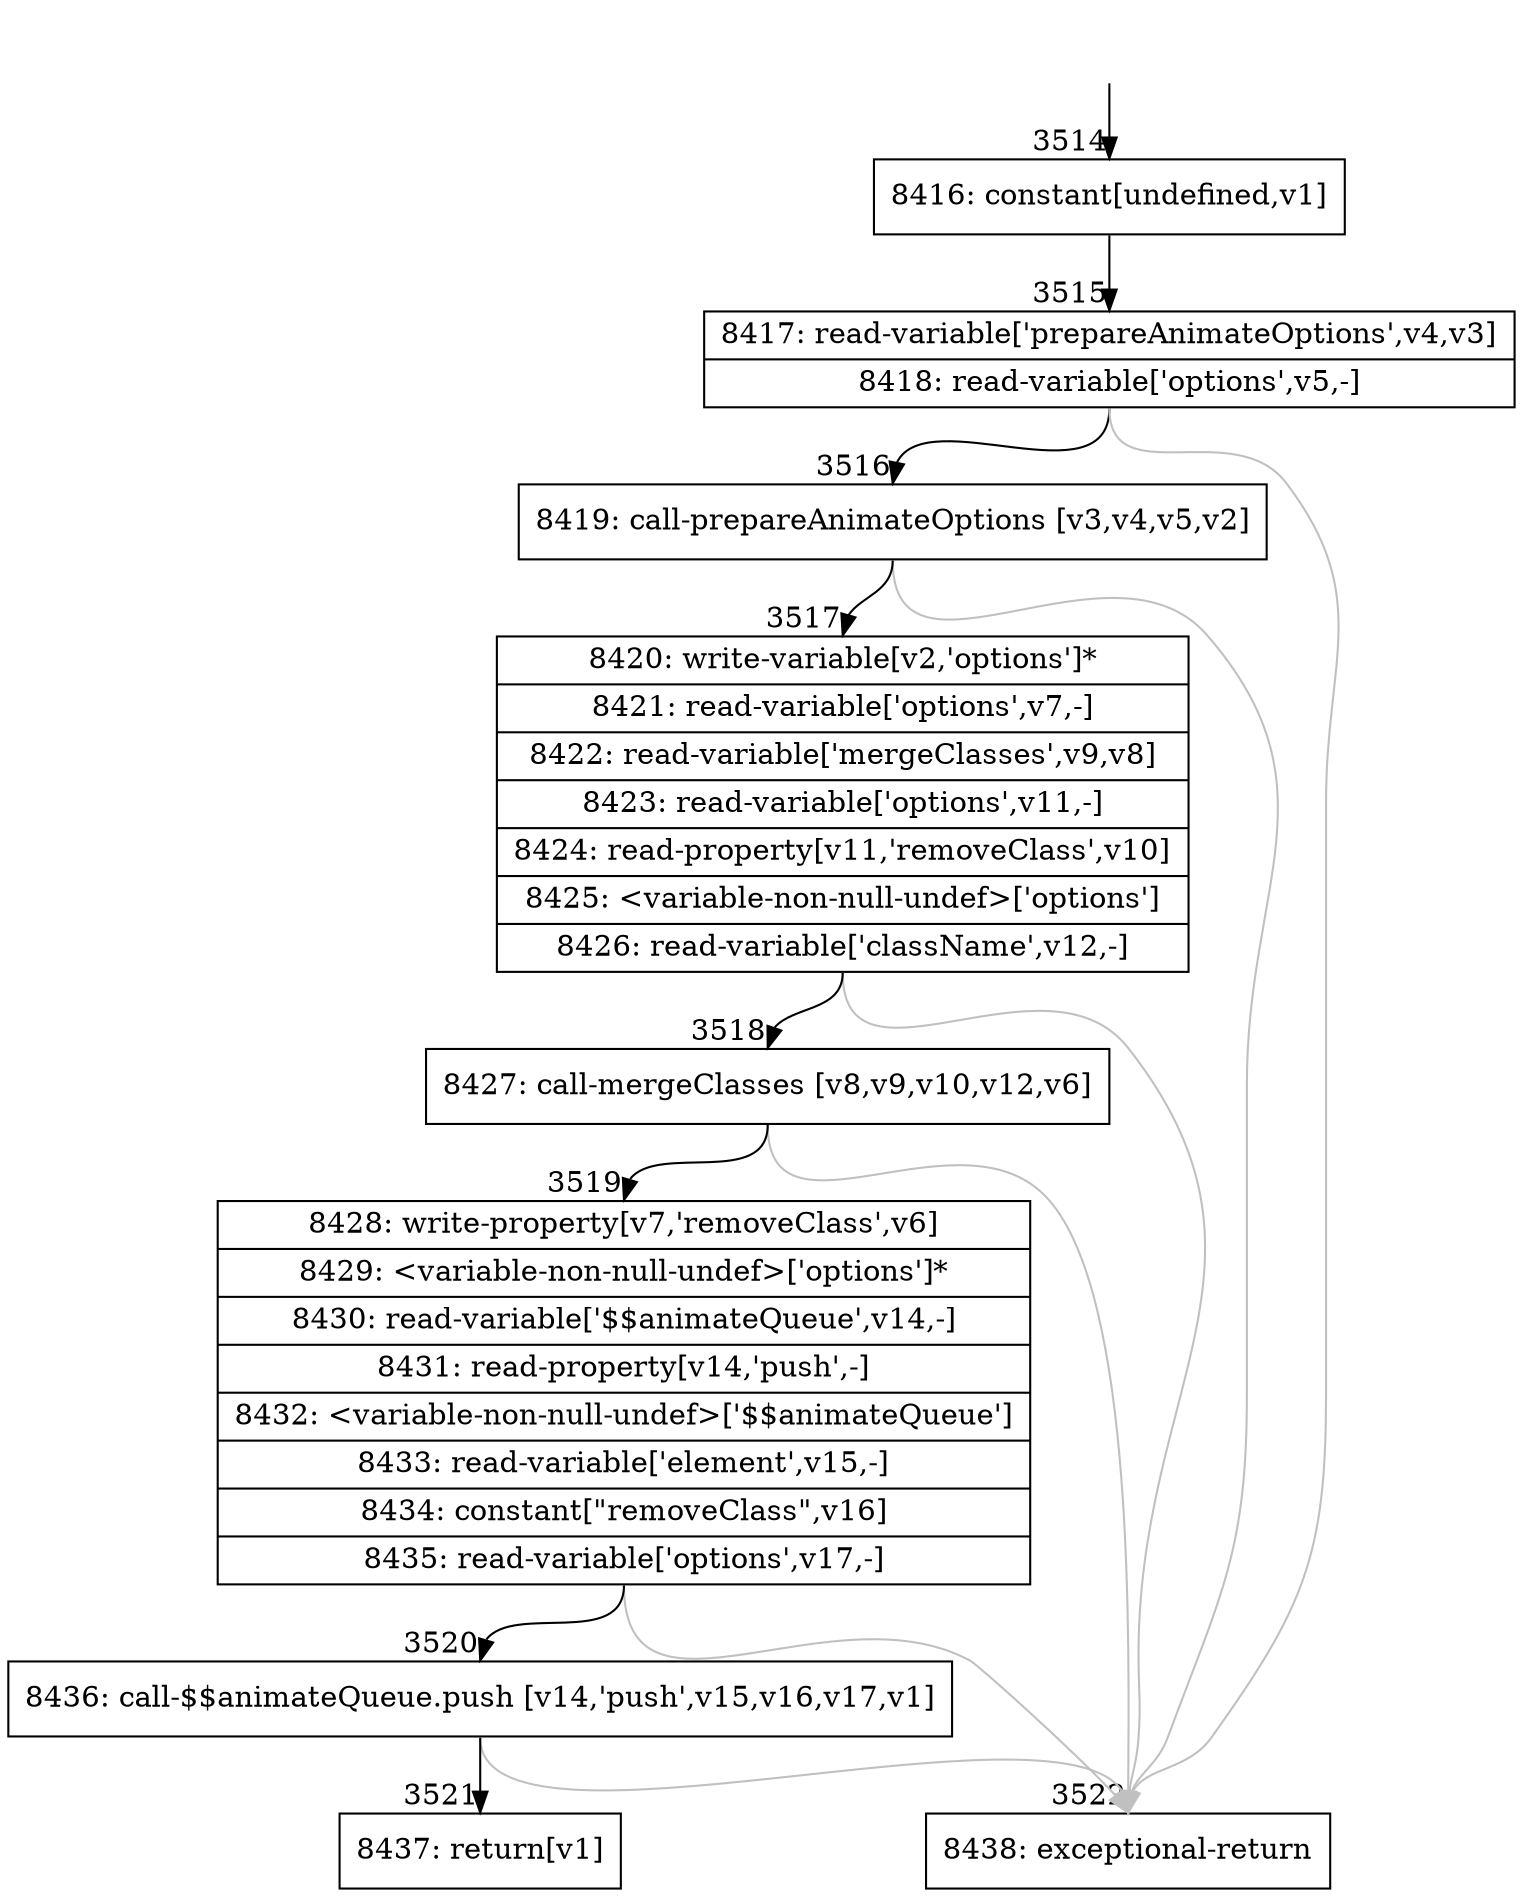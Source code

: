 digraph {
rankdir="TD"
BB_entry291[shape=none,label=""];
BB_entry291 -> BB3514 [tailport=s, headport=n, headlabel="    3514"]
BB3514 [shape=record label="{8416: constant[undefined,v1]}" ] 
BB3514 -> BB3515 [tailport=s, headport=n, headlabel="      3515"]
BB3515 [shape=record label="{8417: read-variable['prepareAnimateOptions',v4,v3]|8418: read-variable['options',v5,-]}" ] 
BB3515 -> BB3516 [tailport=s, headport=n, headlabel="      3516"]
BB3515 -> BB3522 [tailport=s, headport=n, color=gray, headlabel="      3522"]
BB3516 [shape=record label="{8419: call-prepareAnimateOptions [v3,v4,v5,v2]}" ] 
BB3516 -> BB3517 [tailport=s, headport=n, headlabel="      3517"]
BB3516 -> BB3522 [tailport=s, headport=n, color=gray]
BB3517 [shape=record label="{8420: write-variable[v2,'options']*|8421: read-variable['options',v7,-]|8422: read-variable['mergeClasses',v9,v8]|8423: read-variable['options',v11,-]|8424: read-property[v11,'removeClass',v10]|8425: \<variable-non-null-undef\>['options']|8426: read-variable['className',v12,-]}" ] 
BB3517 -> BB3518 [tailport=s, headport=n, headlabel="      3518"]
BB3517 -> BB3522 [tailport=s, headport=n, color=gray]
BB3518 [shape=record label="{8427: call-mergeClasses [v8,v9,v10,v12,v6]}" ] 
BB3518 -> BB3519 [tailport=s, headport=n, headlabel="      3519"]
BB3518 -> BB3522 [tailport=s, headport=n, color=gray]
BB3519 [shape=record label="{8428: write-property[v7,'removeClass',v6]|8429: \<variable-non-null-undef\>['options']*|8430: read-variable['$$animateQueue',v14,-]|8431: read-property[v14,'push',-]|8432: \<variable-non-null-undef\>['$$animateQueue']|8433: read-variable['element',v15,-]|8434: constant[\"removeClass\",v16]|8435: read-variable['options',v17,-]}" ] 
BB3519 -> BB3520 [tailport=s, headport=n, headlabel="      3520"]
BB3519 -> BB3522 [tailport=s, headport=n, color=gray]
BB3520 [shape=record label="{8436: call-$$animateQueue.push [v14,'push',v15,v16,v17,v1]}" ] 
BB3520 -> BB3521 [tailport=s, headport=n, headlabel="      3521"]
BB3520 -> BB3522 [tailport=s, headport=n, color=gray]
BB3521 [shape=record label="{8437: return[v1]}" ] 
BB3522 [shape=record label="{8438: exceptional-return}" ] 
//#$~ 5276
}

